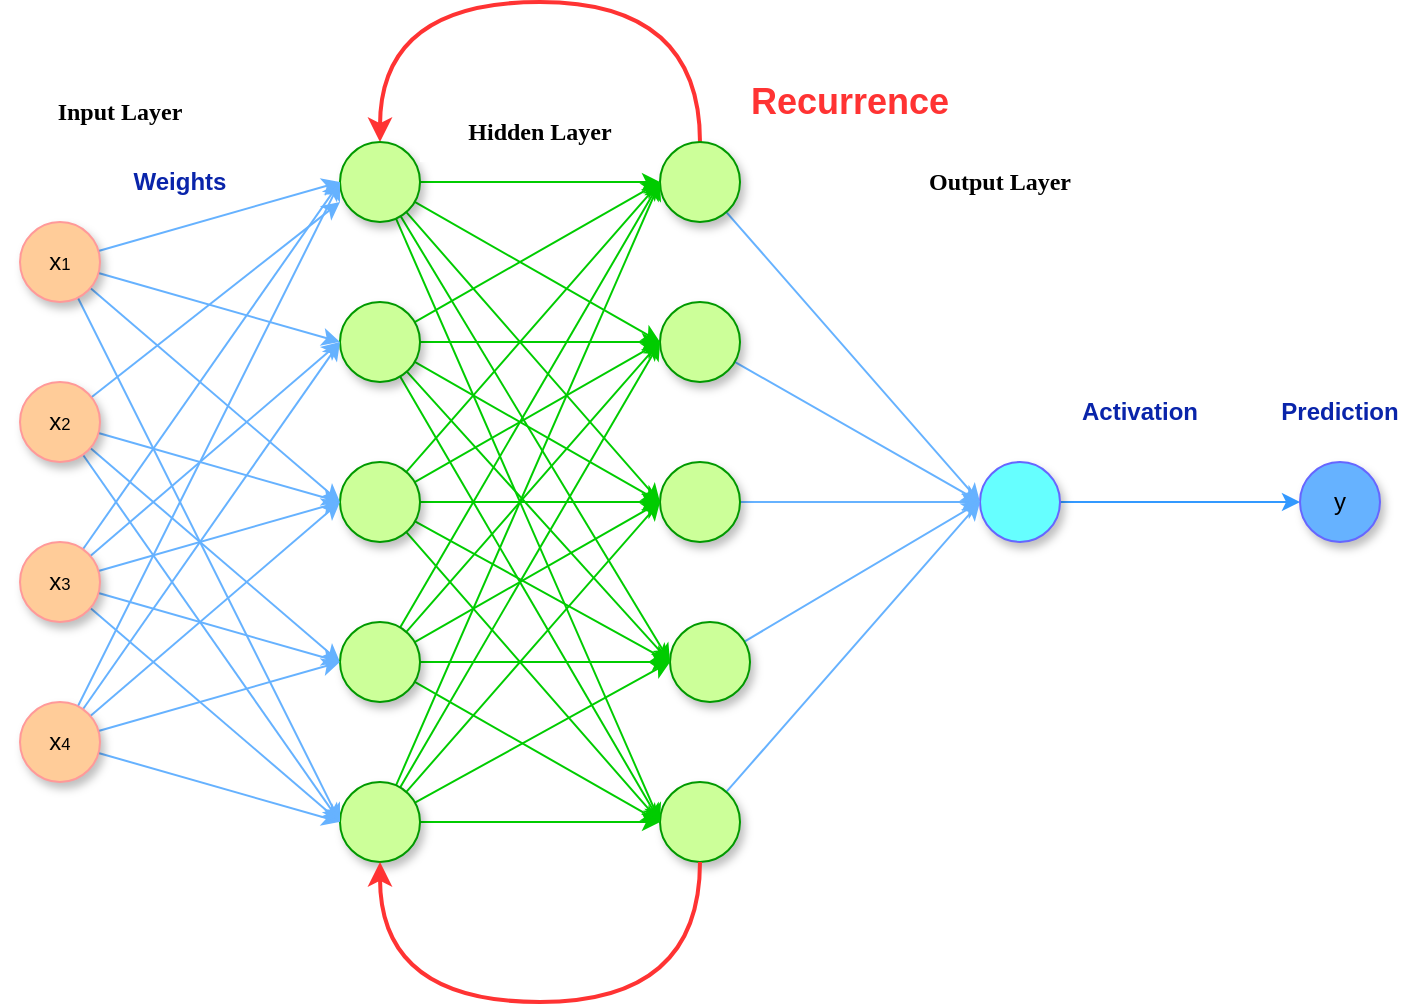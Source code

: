 <mxfile version="24.7.6">
  <diagram name="Page-1" id="vQcLeMsFvNL1GzL7Wa-h">
    <mxGraphModel dx="1050" dy="1665" grid="1" gridSize="10" guides="1" tooltips="1" connect="1" arrows="1" fold="1" page="1" pageScale="1" pageWidth="850" pageHeight="1100" math="1" shadow="0">
      <root>
        <mxCell id="0" />
        <mxCell id="1" parent="0" />
        <mxCell id="DL771PgLvEe8roaOsLxH-30" style="rounded=0;orthogonalLoop=1;jettySize=auto;html=1;entryX=0;entryY=0.5;entryDx=0;entryDy=0;strokeColor=#66B2FF;" parent="1" source="DL771PgLvEe8roaOsLxH-1" target="DL771PgLvEe8roaOsLxH-22" edge="1">
          <mxGeometry relative="1" as="geometry" />
        </mxCell>
        <mxCell id="DL771PgLvEe8roaOsLxH-33" style="rounded=0;orthogonalLoop=1;jettySize=auto;html=1;entryX=0;entryY=0.5;entryDx=0;entryDy=0;strokeColor=#66B2FF;" parent="1" source="DL771PgLvEe8roaOsLxH-1" target="DL771PgLvEe8roaOsLxH-21" edge="1">
          <mxGeometry relative="1" as="geometry" />
        </mxCell>
        <mxCell id="DL771PgLvEe8roaOsLxH-35" style="rounded=0;orthogonalLoop=1;jettySize=auto;html=1;entryX=0;entryY=0.5;entryDx=0;entryDy=0;strokeColor=#66B2FF;" parent="1" source="DL771PgLvEe8roaOsLxH-1" target="DL771PgLvEe8roaOsLxH-20" edge="1">
          <mxGeometry relative="1" as="geometry" />
        </mxCell>
        <mxCell id="DL771PgLvEe8roaOsLxH-46" style="rounded=0;orthogonalLoop=1;jettySize=auto;html=1;strokeColor=#66B2FF;" parent="1" source="DL771PgLvEe8roaOsLxH-1" edge="1">
          <mxGeometry relative="1" as="geometry">
            <mxPoint x="280" y="70" as="targetPoint" />
          </mxGeometry>
        </mxCell>
        <mxCell id="DL771PgLvEe8roaOsLxH-1" value="x&lt;span style=&quot;font-size: 8.333px;&quot;&gt;2&lt;/span&gt;" style="ellipse;whiteSpace=wrap;html=1;aspect=fixed;strokeColor=#FF9999;fillColor=#FFCC99;shadow=1;" parent="1" vertex="1">
          <mxGeometry x="120" y="160" width="40" height="40" as="geometry" />
        </mxCell>
        <mxCell id="DL771PgLvEe8roaOsLxH-72" style="edgeStyle=none;rounded=0;orthogonalLoop=1;jettySize=auto;html=1;strokeColor=#66B2FF;" parent="1" source="DL771PgLvEe8roaOsLxH-12" edge="1">
          <mxGeometry relative="1" as="geometry">
            <mxPoint x="600" y="220" as="targetPoint" />
          </mxGeometry>
        </mxCell>
        <mxCell id="DL771PgLvEe8roaOsLxH-12" value="" style="ellipse;whiteSpace=wrap;html=1;aspect=fixed;fillColor=#CCFF99;strokeColor=#009900;shadow=1;" parent="1" vertex="1">
          <mxGeometry x="445" y="280" width="40" height="40" as="geometry" />
        </mxCell>
        <mxCell id="DL771PgLvEe8roaOsLxH-98" style="edgeStyle=none;rounded=0;orthogonalLoop=1;jettySize=auto;html=1;entryX=0;entryY=0.5;entryDx=0;entryDy=0;strokeColor=#3399FF;" parent="1" source="DL771PgLvEe8roaOsLxH-14" target="DL771PgLvEe8roaOsLxH-97" edge="1">
          <mxGeometry relative="1" as="geometry" />
        </mxCell>
        <mxCell id="DL771PgLvEe8roaOsLxH-14" value="" style="ellipse;whiteSpace=wrap;html=1;aspect=fixed;fillColor=#66FFFF;strokeColor=#6666FF;shadow=1;" parent="1" vertex="1">
          <mxGeometry x="600" y="200" width="40" height="40" as="geometry" />
        </mxCell>
        <mxCell id="DL771PgLvEe8roaOsLxH-74" style="edgeStyle=none;rounded=0;orthogonalLoop=1;jettySize=auto;html=1;entryX=0;entryY=0.5;entryDx=0;entryDy=0;strokeColor=#66B2FF;" parent="1" source="DL771PgLvEe8roaOsLxH-16" target="DL771PgLvEe8roaOsLxH-14" edge="1">
          <mxGeometry relative="1" as="geometry" />
        </mxCell>
        <mxCell id="DL771PgLvEe8roaOsLxH-16" value="" style="ellipse;whiteSpace=wrap;html=1;aspect=fixed;fillColor=#CCFF99;strokeColor=#009900;shadow=1;" parent="1" vertex="1">
          <mxGeometry x="440" y="360" width="40" height="40" as="geometry" />
        </mxCell>
        <mxCell id="DL771PgLvEe8roaOsLxH-65" style="edgeStyle=orthogonalEdgeStyle;rounded=0;orthogonalLoop=1;jettySize=auto;html=1;strokeColor=#66B2FF;" parent="1" source="DL771PgLvEe8roaOsLxH-17" edge="1">
          <mxGeometry relative="1" as="geometry">
            <mxPoint x="600" y="220" as="targetPoint" />
          </mxGeometry>
        </mxCell>
        <mxCell id="DL771PgLvEe8roaOsLxH-17" value="" style="ellipse;whiteSpace=wrap;html=1;aspect=fixed;fillColor=#CCFF99;strokeColor=#009900;shadow=1;" parent="1" vertex="1">
          <mxGeometry x="440" y="200" width="40" height="40" as="geometry" />
        </mxCell>
        <mxCell id="DL771PgLvEe8roaOsLxH-61" style="rounded=0;orthogonalLoop=1;jettySize=auto;html=1;entryX=0;entryY=0.5;entryDx=0;entryDy=0;strokeColor=#66B2FF;" parent="1" source="DL771PgLvEe8roaOsLxH-18" target="DL771PgLvEe8roaOsLxH-14" edge="1">
          <mxGeometry relative="1" as="geometry" />
        </mxCell>
        <mxCell id="DL771PgLvEe8roaOsLxH-18" value="" style="ellipse;whiteSpace=wrap;html=1;aspect=fixed;fillColor=#CCFF99;strokeColor=#009900;shadow=1;" parent="1" vertex="1">
          <mxGeometry x="440" y="120" width="40" height="40" as="geometry" />
        </mxCell>
        <mxCell id="DL771PgLvEe8roaOsLxH-67" style="rounded=0;orthogonalLoop=1;jettySize=auto;html=1;entryX=0;entryY=0.5;entryDx=0;entryDy=0;strokeColor=#66B2FF;" parent="1" source="DL771PgLvEe8roaOsLxH-19" target="DL771PgLvEe8roaOsLxH-14" edge="1">
          <mxGeometry relative="1" as="geometry" />
        </mxCell>
        <mxCell id="PzFUgHOmZjB6Ih7LEki8-1" style="edgeStyle=orthogonalEdgeStyle;rounded=0;orthogonalLoop=1;jettySize=auto;html=1;entryX=0.5;entryY=0;entryDx=0;entryDy=0;curved=1;strokeColor=#FF3333;strokeWidth=2;" edge="1" parent="1" source="DL771PgLvEe8roaOsLxH-19" target="DL771PgLvEe8roaOsLxH-24">
          <mxGeometry relative="1" as="geometry">
            <Array as="points">
              <mxPoint x="460" y="-30" />
              <mxPoint x="300" y="-30" />
            </Array>
          </mxGeometry>
        </mxCell>
        <mxCell id="DL771PgLvEe8roaOsLxH-19" value="" style="ellipse;whiteSpace=wrap;html=1;aspect=fixed;fillColor=#CCFF99;strokeColor=#009900;shadow=1;" parent="1" vertex="1">
          <mxGeometry x="440" y="40" width="40" height="40" as="geometry" />
        </mxCell>
        <mxCell id="DL771PgLvEe8roaOsLxH-55" style="rounded=0;orthogonalLoop=1;jettySize=auto;html=1;entryX=0;entryY=0.5;entryDx=0;entryDy=0;strokeColor=#00CC00;" parent="1" source="DL771PgLvEe8roaOsLxH-20" target="DL771PgLvEe8roaOsLxH-12" edge="1">
          <mxGeometry relative="1" as="geometry" />
        </mxCell>
        <mxCell id="DL771PgLvEe8roaOsLxH-56" style="rounded=0;orthogonalLoop=1;jettySize=auto;html=1;entryX=0;entryY=0.5;entryDx=0;entryDy=0;strokeColor=#00CC00;" parent="1" source="DL771PgLvEe8roaOsLxH-20" target="DL771PgLvEe8roaOsLxH-16" edge="1">
          <mxGeometry relative="1" as="geometry" />
        </mxCell>
        <mxCell id="DL771PgLvEe8roaOsLxH-76" style="edgeStyle=none;rounded=0;orthogonalLoop=1;jettySize=auto;html=1;entryX=0;entryY=0.5;entryDx=0;entryDy=0;strokeColor=#00CC00;" parent="1" source="DL771PgLvEe8roaOsLxH-20" target="DL771PgLvEe8roaOsLxH-17" edge="1">
          <mxGeometry relative="1" as="geometry" />
        </mxCell>
        <mxCell id="DL771PgLvEe8roaOsLxH-82" style="edgeStyle=none;rounded=0;orthogonalLoop=1;jettySize=auto;html=1;entryX=0;entryY=0.5;entryDx=0;entryDy=0;strokeColor=#00CC00;" parent="1" source="DL771PgLvEe8roaOsLxH-20" target="DL771PgLvEe8roaOsLxH-18" edge="1">
          <mxGeometry relative="1" as="geometry" />
        </mxCell>
        <mxCell id="DL771PgLvEe8roaOsLxH-83" style="edgeStyle=none;rounded=0;orthogonalLoop=1;jettySize=auto;html=1;entryX=0;entryY=0.5;entryDx=0;entryDy=0;strokeColor=#00CC00;" parent="1" source="DL771PgLvEe8roaOsLxH-20" target="DL771PgLvEe8roaOsLxH-19" edge="1">
          <mxGeometry relative="1" as="geometry" />
        </mxCell>
        <mxCell id="DL771PgLvEe8roaOsLxH-20" value="" style="ellipse;whiteSpace=wrap;html=1;aspect=fixed;fillColor=#CCFF99;strokeColor=#009900;shadow=1;" parent="1" vertex="1">
          <mxGeometry x="280" y="360" width="40" height="40" as="geometry" />
        </mxCell>
        <mxCell id="DL771PgLvEe8roaOsLxH-54" style="rounded=0;orthogonalLoop=1;jettySize=auto;html=1;entryX=0;entryY=0.5;entryDx=0;entryDy=0;strokeColor=#00CC00;" parent="1" source="DL771PgLvEe8roaOsLxH-21" target="DL771PgLvEe8roaOsLxH-17" edge="1">
          <mxGeometry relative="1" as="geometry" />
        </mxCell>
        <mxCell id="DL771PgLvEe8roaOsLxH-57" style="rounded=0;orthogonalLoop=1;jettySize=auto;html=1;entryX=0;entryY=0.5;entryDx=0;entryDy=0;strokeColor=#00CC00;" parent="1" source="DL771PgLvEe8roaOsLxH-21" target="DL771PgLvEe8roaOsLxH-12" edge="1">
          <mxGeometry relative="1" as="geometry" />
        </mxCell>
        <mxCell id="DL771PgLvEe8roaOsLxH-77" style="edgeStyle=none;rounded=0;orthogonalLoop=1;jettySize=auto;html=1;strokeColor=#00CC00;" parent="1" source="DL771PgLvEe8roaOsLxH-21" edge="1">
          <mxGeometry relative="1" as="geometry">
            <mxPoint x="440" y="140" as="targetPoint" />
          </mxGeometry>
        </mxCell>
        <mxCell id="DL771PgLvEe8roaOsLxH-81" style="edgeStyle=none;rounded=0;orthogonalLoop=1;jettySize=auto;html=1;entryX=0;entryY=0.5;entryDx=0;entryDy=0;strokeColor=#00CC00;" parent="1" source="DL771PgLvEe8roaOsLxH-21" target="DL771PgLvEe8roaOsLxH-16" edge="1">
          <mxGeometry relative="1" as="geometry" />
        </mxCell>
        <mxCell id="DL771PgLvEe8roaOsLxH-86" style="edgeStyle=none;rounded=0;orthogonalLoop=1;jettySize=auto;html=1;entryX=0;entryY=0.5;entryDx=0;entryDy=0;strokeColor=#00CC00;" parent="1" source="DL771PgLvEe8roaOsLxH-21" target="DL771PgLvEe8roaOsLxH-19" edge="1">
          <mxGeometry relative="1" as="geometry" />
        </mxCell>
        <mxCell id="DL771PgLvEe8roaOsLxH-21" value="" style="ellipse;whiteSpace=wrap;html=1;aspect=fixed;fillColor=#CCFF99;strokeColor=#009900;shadow=1;" parent="1" vertex="1">
          <mxGeometry x="280" y="280" width="40" height="40" as="geometry" />
        </mxCell>
        <mxCell id="DL771PgLvEe8roaOsLxH-53" style="rounded=0;orthogonalLoop=1;jettySize=auto;html=1;strokeColor=#00CC00;" parent="1" source="DL771PgLvEe8roaOsLxH-22" edge="1">
          <mxGeometry relative="1" as="geometry">
            <mxPoint x="440" y="140" as="targetPoint" />
          </mxGeometry>
        </mxCell>
        <mxCell id="DL771PgLvEe8roaOsLxH-58" style="rounded=0;orthogonalLoop=1;jettySize=auto;html=1;entryX=0;entryY=0.5;entryDx=0;entryDy=0;strokeColor=#00CC00;" parent="1" source="DL771PgLvEe8roaOsLxH-22" target="DL771PgLvEe8roaOsLxH-17" edge="1">
          <mxGeometry relative="1" as="geometry" />
        </mxCell>
        <mxCell id="DL771PgLvEe8roaOsLxH-78" style="edgeStyle=none;rounded=0;orthogonalLoop=1;jettySize=auto;html=1;strokeColor=#00CC00;" parent="1" source="DL771PgLvEe8roaOsLxH-22" edge="1">
          <mxGeometry relative="1" as="geometry">
            <mxPoint x="440" y="60" as="targetPoint" />
          </mxGeometry>
        </mxCell>
        <mxCell id="DL771PgLvEe8roaOsLxH-80" style="edgeStyle=none;rounded=0;orthogonalLoop=1;jettySize=auto;html=1;entryX=0;entryY=0.5;entryDx=0;entryDy=0;strokeColor=#00CC00;" parent="1" source="DL771PgLvEe8roaOsLxH-22" target="DL771PgLvEe8roaOsLxH-16" edge="1">
          <mxGeometry relative="1" as="geometry" />
        </mxCell>
        <mxCell id="DL771PgLvEe8roaOsLxH-85" style="edgeStyle=none;rounded=0;orthogonalLoop=1;jettySize=auto;html=1;entryX=0;entryY=0.5;entryDx=0;entryDy=0;strokeColor=#00CC00;" parent="1" source="DL771PgLvEe8roaOsLxH-22" target="DL771PgLvEe8roaOsLxH-12" edge="1">
          <mxGeometry relative="1" as="geometry" />
        </mxCell>
        <mxCell id="DL771PgLvEe8roaOsLxH-22" value="" style="ellipse;whiteSpace=wrap;html=1;aspect=fixed;fillColor=#CCFF99;strokeColor=#009900;shadow=1;" parent="1" vertex="1">
          <mxGeometry x="280" y="200" width="40" height="40" as="geometry" />
        </mxCell>
        <mxCell id="DL771PgLvEe8roaOsLxH-52" style="rounded=0;orthogonalLoop=1;jettySize=auto;html=1;entryX=0;entryY=0.5;entryDx=0;entryDy=0;strokeColor=#00CC00;" parent="1" source="DL771PgLvEe8roaOsLxH-23" target="DL771PgLvEe8roaOsLxH-19" edge="1">
          <mxGeometry relative="1" as="geometry" />
        </mxCell>
        <mxCell id="DL771PgLvEe8roaOsLxH-59" style="rounded=0;orthogonalLoop=1;jettySize=auto;html=1;entryX=0;entryY=0.5;entryDx=0;entryDy=0;strokeColor=#00CC00;" parent="1" source="DL771PgLvEe8roaOsLxH-23" target="DL771PgLvEe8roaOsLxH-18" edge="1">
          <mxGeometry relative="1" as="geometry" />
        </mxCell>
        <mxCell id="DL771PgLvEe8roaOsLxH-79" style="edgeStyle=none;rounded=0;orthogonalLoop=1;jettySize=auto;html=1;entryX=0;entryY=0.5;entryDx=0;entryDy=0;strokeColor=#00CC00;" parent="1" source="DL771PgLvEe8roaOsLxH-23" target="DL771PgLvEe8roaOsLxH-16" edge="1">
          <mxGeometry relative="1" as="geometry" />
        </mxCell>
        <mxCell id="DL771PgLvEe8roaOsLxH-84" style="edgeStyle=none;rounded=0;orthogonalLoop=1;jettySize=auto;html=1;entryX=0;entryY=0.5;entryDx=0;entryDy=0;strokeColor=#00CC00;" parent="1" source="DL771PgLvEe8roaOsLxH-23" target="DL771PgLvEe8roaOsLxH-12" edge="1">
          <mxGeometry relative="1" as="geometry" />
        </mxCell>
        <mxCell id="DL771PgLvEe8roaOsLxH-87" style="edgeStyle=none;rounded=0;orthogonalLoop=1;jettySize=auto;html=1;entryX=0;entryY=0.5;entryDx=0;entryDy=0;strokeColor=#00CC00;" parent="1" source="DL771PgLvEe8roaOsLxH-23" target="DL771PgLvEe8roaOsLxH-17" edge="1">
          <mxGeometry relative="1" as="geometry" />
        </mxCell>
        <mxCell id="DL771PgLvEe8roaOsLxH-23" value="" style="ellipse;whiteSpace=wrap;html=1;aspect=fixed;fillColor=#CCFF99;strokeColor=#009900;shadow=1;" parent="1" vertex="1">
          <mxGeometry x="280" y="120" width="40" height="40" as="geometry" />
        </mxCell>
        <mxCell id="DL771PgLvEe8roaOsLxH-47" style="edgeStyle=orthogonalEdgeStyle;rounded=0;orthogonalLoop=1;jettySize=auto;html=1;entryX=0;entryY=0.5;entryDx=0;entryDy=0;strokeColor=#00CC00;" parent="1" source="DL771PgLvEe8roaOsLxH-24" target="DL771PgLvEe8roaOsLxH-19" edge="1">
          <mxGeometry relative="1" as="geometry" />
        </mxCell>
        <mxCell id="DL771PgLvEe8roaOsLxH-48" style="rounded=0;orthogonalLoop=1;jettySize=auto;html=1;entryX=0;entryY=0.5;entryDx=0;entryDy=0;strokeColor=#00CC00;" parent="1" source="DL771PgLvEe8roaOsLxH-24" target="DL771PgLvEe8roaOsLxH-18" edge="1">
          <mxGeometry relative="1" as="geometry" />
        </mxCell>
        <mxCell id="DL771PgLvEe8roaOsLxH-49" style="rounded=0;orthogonalLoop=1;jettySize=auto;html=1;entryX=0;entryY=0.5;entryDx=0;entryDy=0;strokeColor=#00CC00;" parent="1" source="DL771PgLvEe8roaOsLxH-24" target="DL771PgLvEe8roaOsLxH-17" edge="1">
          <mxGeometry relative="1" as="geometry" />
        </mxCell>
        <mxCell id="DL771PgLvEe8roaOsLxH-50" style="rounded=0;orthogonalLoop=1;jettySize=auto;html=1;entryX=0;entryY=0.5;entryDx=0;entryDy=0;strokeColor=#00CC00;" parent="1" source="DL771PgLvEe8roaOsLxH-24" target="DL771PgLvEe8roaOsLxH-12" edge="1">
          <mxGeometry relative="1" as="geometry" />
        </mxCell>
        <mxCell id="DL771PgLvEe8roaOsLxH-51" style="rounded=0;orthogonalLoop=1;jettySize=auto;html=1;entryX=0;entryY=0.5;entryDx=0;entryDy=0;strokeColor=#00CC00;" parent="1" source="DL771PgLvEe8roaOsLxH-24" target="DL771PgLvEe8roaOsLxH-16" edge="1">
          <mxGeometry relative="1" as="geometry" />
        </mxCell>
        <mxCell id="DL771PgLvEe8roaOsLxH-24" value="" style="ellipse;whiteSpace=wrap;html=1;aspect=fixed;fillColor=#CCFF99;strokeColor=#009900;shadow=1;" parent="1" vertex="1">
          <mxGeometry x="280" y="40" width="40" height="40" as="geometry" />
        </mxCell>
        <mxCell id="DL771PgLvEe8roaOsLxH-41" style="rounded=0;orthogonalLoop=1;jettySize=auto;html=1;entryX=0;entryY=0.5;entryDx=0;entryDy=0;strokeColor=#66B2FF;" parent="1" source="DL771PgLvEe8roaOsLxH-25" target="DL771PgLvEe8roaOsLxH-20" edge="1">
          <mxGeometry relative="1" as="geometry" />
        </mxCell>
        <mxCell id="DL771PgLvEe8roaOsLxH-42" style="rounded=0;orthogonalLoop=1;jettySize=auto;html=1;entryX=0;entryY=0.5;entryDx=0;entryDy=0;strokeColor=#66B2FF;" parent="1" source="DL771PgLvEe8roaOsLxH-25" target="DL771PgLvEe8roaOsLxH-21" edge="1">
          <mxGeometry relative="1" as="geometry" />
        </mxCell>
        <mxCell id="DL771PgLvEe8roaOsLxH-43" style="rounded=0;orthogonalLoop=1;jettySize=auto;html=1;entryX=0;entryY=0.5;entryDx=0;entryDy=0;strokeColor=#66B2FF;" parent="1" source="DL771PgLvEe8roaOsLxH-25" target="DL771PgLvEe8roaOsLxH-22" edge="1">
          <mxGeometry relative="1" as="geometry" />
        </mxCell>
        <mxCell id="DL771PgLvEe8roaOsLxH-44" style="rounded=0;orthogonalLoop=1;jettySize=auto;html=1;entryX=0;entryY=0.5;entryDx=0;entryDy=0;strokeColor=#66B2FF;" parent="1" source="DL771PgLvEe8roaOsLxH-25" target="DL771PgLvEe8roaOsLxH-23" edge="1">
          <mxGeometry relative="1" as="geometry" />
        </mxCell>
        <mxCell id="DL771PgLvEe8roaOsLxH-45" style="rounded=0;orthogonalLoop=1;jettySize=auto;html=1;strokeColor=#66B2FF;" parent="1" source="DL771PgLvEe8roaOsLxH-25" edge="1">
          <mxGeometry relative="1" as="geometry">
            <mxPoint x="280" y="60" as="targetPoint" />
          </mxGeometry>
        </mxCell>
        <mxCell id="DL771PgLvEe8roaOsLxH-25" value="x&lt;span style=&quot;font-size: 8.333px;&quot;&gt;4&lt;/span&gt;" style="ellipse;whiteSpace=wrap;html=1;aspect=fixed;strokeColor=#FF9999;fillColor=#FFCC99;shadow=1;" parent="1" vertex="1">
          <mxGeometry x="120" y="320" width="40" height="40" as="geometry" />
        </mxCell>
        <mxCell id="DL771PgLvEe8roaOsLxH-36" style="rounded=0;orthogonalLoop=1;jettySize=auto;html=1;strokeColor=#66B2FF;" parent="1" source="DL771PgLvEe8roaOsLxH-26" edge="1">
          <mxGeometry relative="1" as="geometry">
            <mxPoint x="280" y="60" as="targetPoint" />
          </mxGeometry>
        </mxCell>
        <mxCell id="DL771PgLvEe8roaOsLxH-37" style="rounded=0;orthogonalLoop=1;jettySize=auto;html=1;entryX=0;entryY=0.5;entryDx=0;entryDy=0;strokeColor=#66B2FF;" parent="1" source="DL771PgLvEe8roaOsLxH-26" target="DL771PgLvEe8roaOsLxH-23" edge="1">
          <mxGeometry relative="1" as="geometry" />
        </mxCell>
        <mxCell id="DL771PgLvEe8roaOsLxH-38" style="rounded=0;orthogonalLoop=1;jettySize=auto;html=1;entryX=0;entryY=0.5;entryDx=0;entryDy=0;strokeColor=#66B2FF;" parent="1" source="DL771PgLvEe8roaOsLxH-26" target="DL771PgLvEe8roaOsLxH-22" edge="1">
          <mxGeometry relative="1" as="geometry" />
        </mxCell>
        <mxCell id="DL771PgLvEe8roaOsLxH-39" style="rounded=0;orthogonalLoop=1;jettySize=auto;html=1;entryX=0;entryY=0.5;entryDx=0;entryDy=0;strokeColor=#66B2FF;" parent="1" source="DL771PgLvEe8roaOsLxH-26" target="DL771PgLvEe8roaOsLxH-21" edge="1">
          <mxGeometry relative="1" as="geometry" />
        </mxCell>
        <mxCell id="DL771PgLvEe8roaOsLxH-40" style="rounded=0;orthogonalLoop=1;jettySize=auto;html=1;entryX=0;entryY=0.5;entryDx=0;entryDy=0;strokeColor=#66B2FF;" parent="1" source="DL771PgLvEe8roaOsLxH-26" target="DL771PgLvEe8roaOsLxH-20" edge="1">
          <mxGeometry relative="1" as="geometry" />
        </mxCell>
        <mxCell id="DL771PgLvEe8roaOsLxH-26" value="x&lt;span style=&quot;font-size: 8.333px;&quot;&gt;3&lt;/span&gt;" style="ellipse;whiteSpace=wrap;html=1;aspect=fixed;strokeColor=#FF9999;fillColor=#FFCC99;shadow=1;" parent="1" vertex="1">
          <mxGeometry x="120" y="240" width="40" height="40" as="geometry" />
        </mxCell>
        <mxCell id="DL771PgLvEe8roaOsLxH-29" style="rounded=0;orthogonalLoop=1;jettySize=auto;html=1;entryX=0;entryY=0.5;entryDx=0;entryDy=0;strokeColor=#66B2FF;" parent="1" source="DL771PgLvEe8roaOsLxH-27" target="DL771PgLvEe8roaOsLxH-23" edge="1">
          <mxGeometry relative="1" as="geometry" />
        </mxCell>
        <mxCell id="DL771PgLvEe8roaOsLxH-31" style="rounded=0;orthogonalLoop=1;jettySize=auto;html=1;entryX=0;entryY=0.5;entryDx=0;entryDy=0;strokeColor=#66B2FF;" parent="1" source="DL771PgLvEe8roaOsLxH-27" target="DL771PgLvEe8roaOsLxH-24" edge="1">
          <mxGeometry relative="1" as="geometry" />
        </mxCell>
        <mxCell id="DL771PgLvEe8roaOsLxH-32" style="rounded=0;orthogonalLoop=1;jettySize=auto;html=1;entryX=0;entryY=0.5;entryDx=0;entryDy=0;strokeColor=#66B2FF;" parent="1" source="DL771PgLvEe8roaOsLxH-27" target="DL771PgLvEe8roaOsLxH-22" edge="1">
          <mxGeometry relative="1" as="geometry" />
        </mxCell>
        <mxCell id="DL771PgLvEe8roaOsLxH-34" style="rounded=0;orthogonalLoop=1;jettySize=auto;html=1;entryX=0;entryY=0.5;entryDx=0;entryDy=0;strokeColor=#66B2FF;" parent="1" source="DL771PgLvEe8roaOsLxH-27" target="DL771PgLvEe8roaOsLxH-20" edge="1">
          <mxGeometry relative="1" as="geometry" />
        </mxCell>
        <mxCell id="DL771PgLvEe8roaOsLxH-27" value="x&lt;span style=&quot;font-size: 8.333px;&quot;&gt;1&lt;/span&gt;" style="ellipse;whiteSpace=wrap;html=1;aspect=fixed;strokeColor=#FF9999;fillColor=#FFCC99;shadow=1;" parent="1" vertex="1">
          <mxGeometry x="120" y="80" width="40" height="40" as="geometry" />
        </mxCell>
        <mxCell id="DL771PgLvEe8roaOsLxH-89" value="Input Layer" style="whiteSpace=wrap;html=1;strokeColor=none;fontFamily=Lucida Console;fontStyle=1" parent="1" vertex="1">
          <mxGeometry x="110" y="10" width="120" height="30" as="geometry" />
        </mxCell>
        <mxCell id="DL771PgLvEe8roaOsLxH-90" value="Hidden Layer" style="whiteSpace=wrap;html=1;strokeColor=none;fontFamily=Lucida Console;fontStyle=1" parent="1" vertex="1">
          <mxGeometry x="320" y="20" width="120" height="30" as="geometry" />
        </mxCell>
        <mxCell id="DL771PgLvEe8roaOsLxH-91" value="Output Layer" style="whiteSpace=wrap;html=1;strokeColor=none;fontFamily=Lucida Console;fontStyle=1" parent="1" vertex="1">
          <mxGeometry x="550" y="45" width="120" height="30" as="geometry" />
        </mxCell>
        <mxCell id="DL771PgLvEe8roaOsLxH-94" value="&lt;b&gt;Weights&lt;/b&gt;" style="text;html=1;align=center;verticalAlign=middle;whiteSpace=wrap;rounded=0;fontColor=#0924aa;" parent="1" vertex="1">
          <mxGeometry x="170" y="45" width="60" height="30" as="geometry" />
        </mxCell>
        <mxCell id="DL771PgLvEe8roaOsLxH-95" value="&lt;b&gt;Prediction&lt;/b&gt;" style="text;html=1;align=center;verticalAlign=middle;whiteSpace=wrap;rounded=0;fontColor=#0924aa;" parent="1" vertex="1">
          <mxGeometry x="750" y="160" width="60" height="30" as="geometry" />
        </mxCell>
        <mxCell id="DL771PgLvEe8roaOsLxH-96" value="&lt;b&gt;Activation&lt;/b&gt;" style="text;html=1;align=center;verticalAlign=middle;whiteSpace=wrap;rounded=0;fontColor=#0924aa;" parent="1" vertex="1">
          <mxGeometry x="650" y="160" width="60" height="30" as="geometry" />
        </mxCell>
        <mxCell id="DL771PgLvEe8roaOsLxH-97" value="y" style="ellipse;whiteSpace=wrap;html=1;aspect=fixed;fillColor=#66B2FF;strokeColor=#6666FF;shadow=1;" parent="1" vertex="1">
          <mxGeometry x="760" y="200" width="40" height="40" as="geometry" />
        </mxCell>
        <mxCell id="PzFUgHOmZjB6Ih7LEki8-2" style="edgeStyle=orthogonalEdgeStyle;rounded=0;orthogonalLoop=1;jettySize=auto;html=1;entryX=0.5;entryY=0;entryDx=0;entryDy=0;curved=1;strokeColor=#FF3333;strokeWidth=2;" edge="1" parent="1">
          <mxGeometry relative="1" as="geometry">
            <mxPoint x="460" y="400" as="sourcePoint" />
            <mxPoint x="300" y="400" as="targetPoint" />
            <Array as="points">
              <mxPoint x="460" y="470" />
              <mxPoint x="300" y="470" />
            </Array>
          </mxGeometry>
        </mxCell>
        <mxCell id="PzFUgHOmZjB6Ih7LEki8-3" value="&lt;font style=&quot;font-size: 18px;&quot; color=&quot;#ff3333&quot;&gt;Recurrence&lt;/font&gt;" style="text;html=1;align=center;verticalAlign=middle;whiteSpace=wrap;rounded=0;fontSize=18;fontStyle=1" vertex="1" parent="1">
          <mxGeometry x="460" width="150" height="40" as="geometry" />
        </mxCell>
      </root>
    </mxGraphModel>
  </diagram>
</mxfile>

